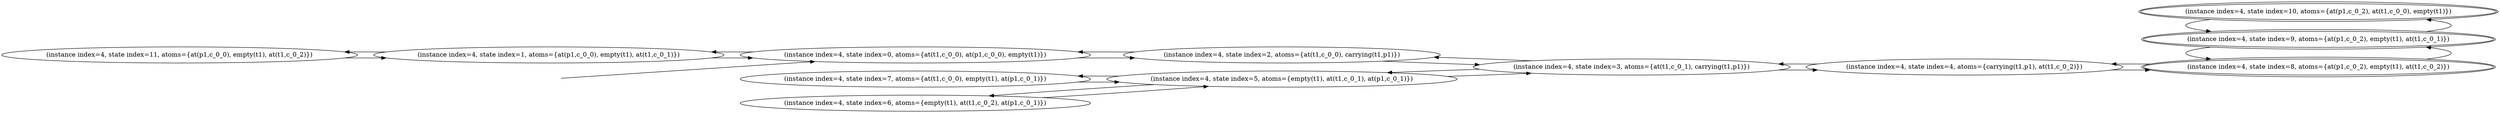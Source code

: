 digraph {
rankdir="LR"
s11[label="(instance index=4, state index=11, atoms={at(p1,c_0_0), empty(t1), at(t1,c_0_2)})"]
s1[label="(instance index=4, state index=1, atoms={at(p1,c_0_0), empty(t1), at(t1,c_0_1)})"]
s7[label="(instance index=4, state index=7, atoms={at(t1,c_0_0), empty(t1), at(p1,c_0_1)})"]
s6[label="(instance index=4, state index=6, atoms={empty(t1), at(t1,c_0_2), at(p1,c_0_1)})"]
s0[label="(instance index=4, state index=0, atoms={at(t1,c_0_0), at(p1,c_0_0), empty(t1)})"]
s5[label="(instance index=4, state index=5, atoms={empty(t1), at(t1,c_0_1), at(p1,c_0_1)})"]
s2[label="(instance index=4, state index=2, atoms={at(t1,c_0_0), carrying(t1,p1)})"]
s3[label="(instance index=4, state index=3, atoms={at(t1,c_0_1), carrying(t1,p1)})"]
s4[label="(instance index=4, state index=4, atoms={carrying(t1,p1), at(t1,c_0_2)})"]
s8[peripheries=2,label="(instance index=4, state index=8, atoms={at(p1,c_0_2), empty(t1), at(t1,c_0_2)})"]
s9[peripheries=2,label="(instance index=4, state index=9, atoms={at(p1,c_0_2), empty(t1), at(t1,c_0_1)})"]
s10[peripheries=2,label="(instance index=4, state index=10, atoms={at(p1,c_0_2), at(t1,c_0_0), empty(t1)})"]
Dangling [ label = "", style = invis ]
{ rank = same; Dangling }
Dangling -> s0
{ rank = same; s0}
{ rank = same; s1}
{ rank = same; s7,s6,s0}
{ rank = same; s5,s2}
{ rank = same; s3}
{ rank = same; s4}
{ rank = same; s8,s9,s10}
{
s11->s1
}
{
s1->s11
s1->s0
}
{
s7->s5
s6->s5
s0->s2
s0->s1
}
{
s5->s7
s5->s6
s5->s3
s2->s3
s2->s0
}
{
s3->s4
s3->s5
s3->s2
}
{
s4->s3
s4->s8
}
{
s8->s4
s8->s9
s9->s10
s9->s8
s10->s9
}
}
